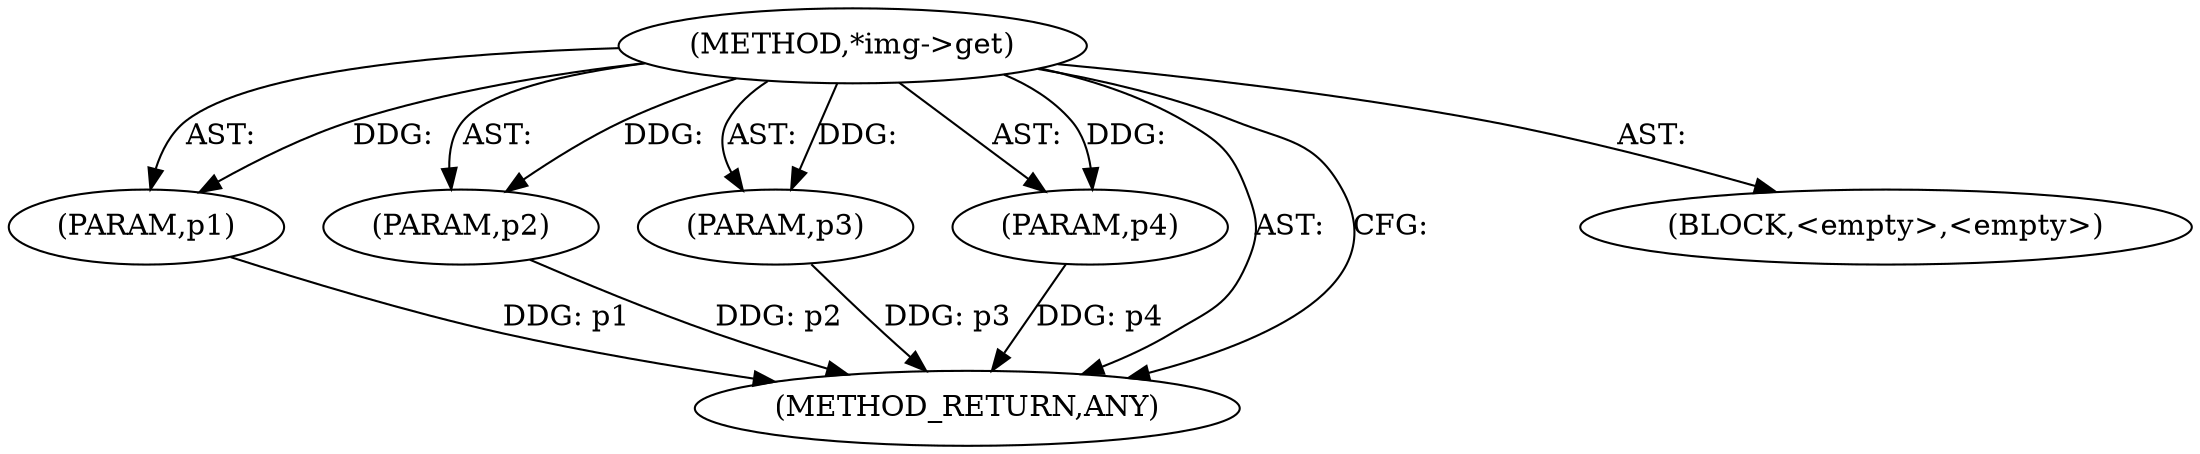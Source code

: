 digraph "*img-&gt;get" {  
"100614" [label = <(METHOD,*img-&gt;get)> ]
"100615" [label = <(PARAM,p1)> ]
"100616" [label = <(PARAM,p2)> ]
"100617" [label = <(PARAM,p3)> ]
"100618" [label = <(PARAM,p4)> ]
"100619" [label = <(METHOD_RETURN,ANY)> ]
"100620" [label = <(BLOCK,&lt;empty&gt;,&lt;empty&gt;)> ]
  "100614" -> "100619"  [ label = "AST: "] 
  "100614" -> "100615"  [ label = "AST: "] 
  "100614" -> "100620"  [ label = "AST: "] 
  "100614" -> "100616"  [ label = "AST: "] 
  "100614" -> "100617"  [ label = "AST: "] 
  "100614" -> "100618"  [ label = "AST: "] 
  "100614" -> "100619"  [ label = "CFG: "] 
  "100615" -> "100619"  [ label = "DDG: p1"] 
  "100616" -> "100619"  [ label = "DDG: p2"] 
  "100617" -> "100619"  [ label = "DDG: p3"] 
  "100618" -> "100619"  [ label = "DDG: p4"] 
  "100614" -> "100615"  [ label = "DDG: "] 
  "100614" -> "100616"  [ label = "DDG: "] 
  "100614" -> "100617"  [ label = "DDG: "] 
  "100614" -> "100618"  [ label = "DDG: "] 
}
